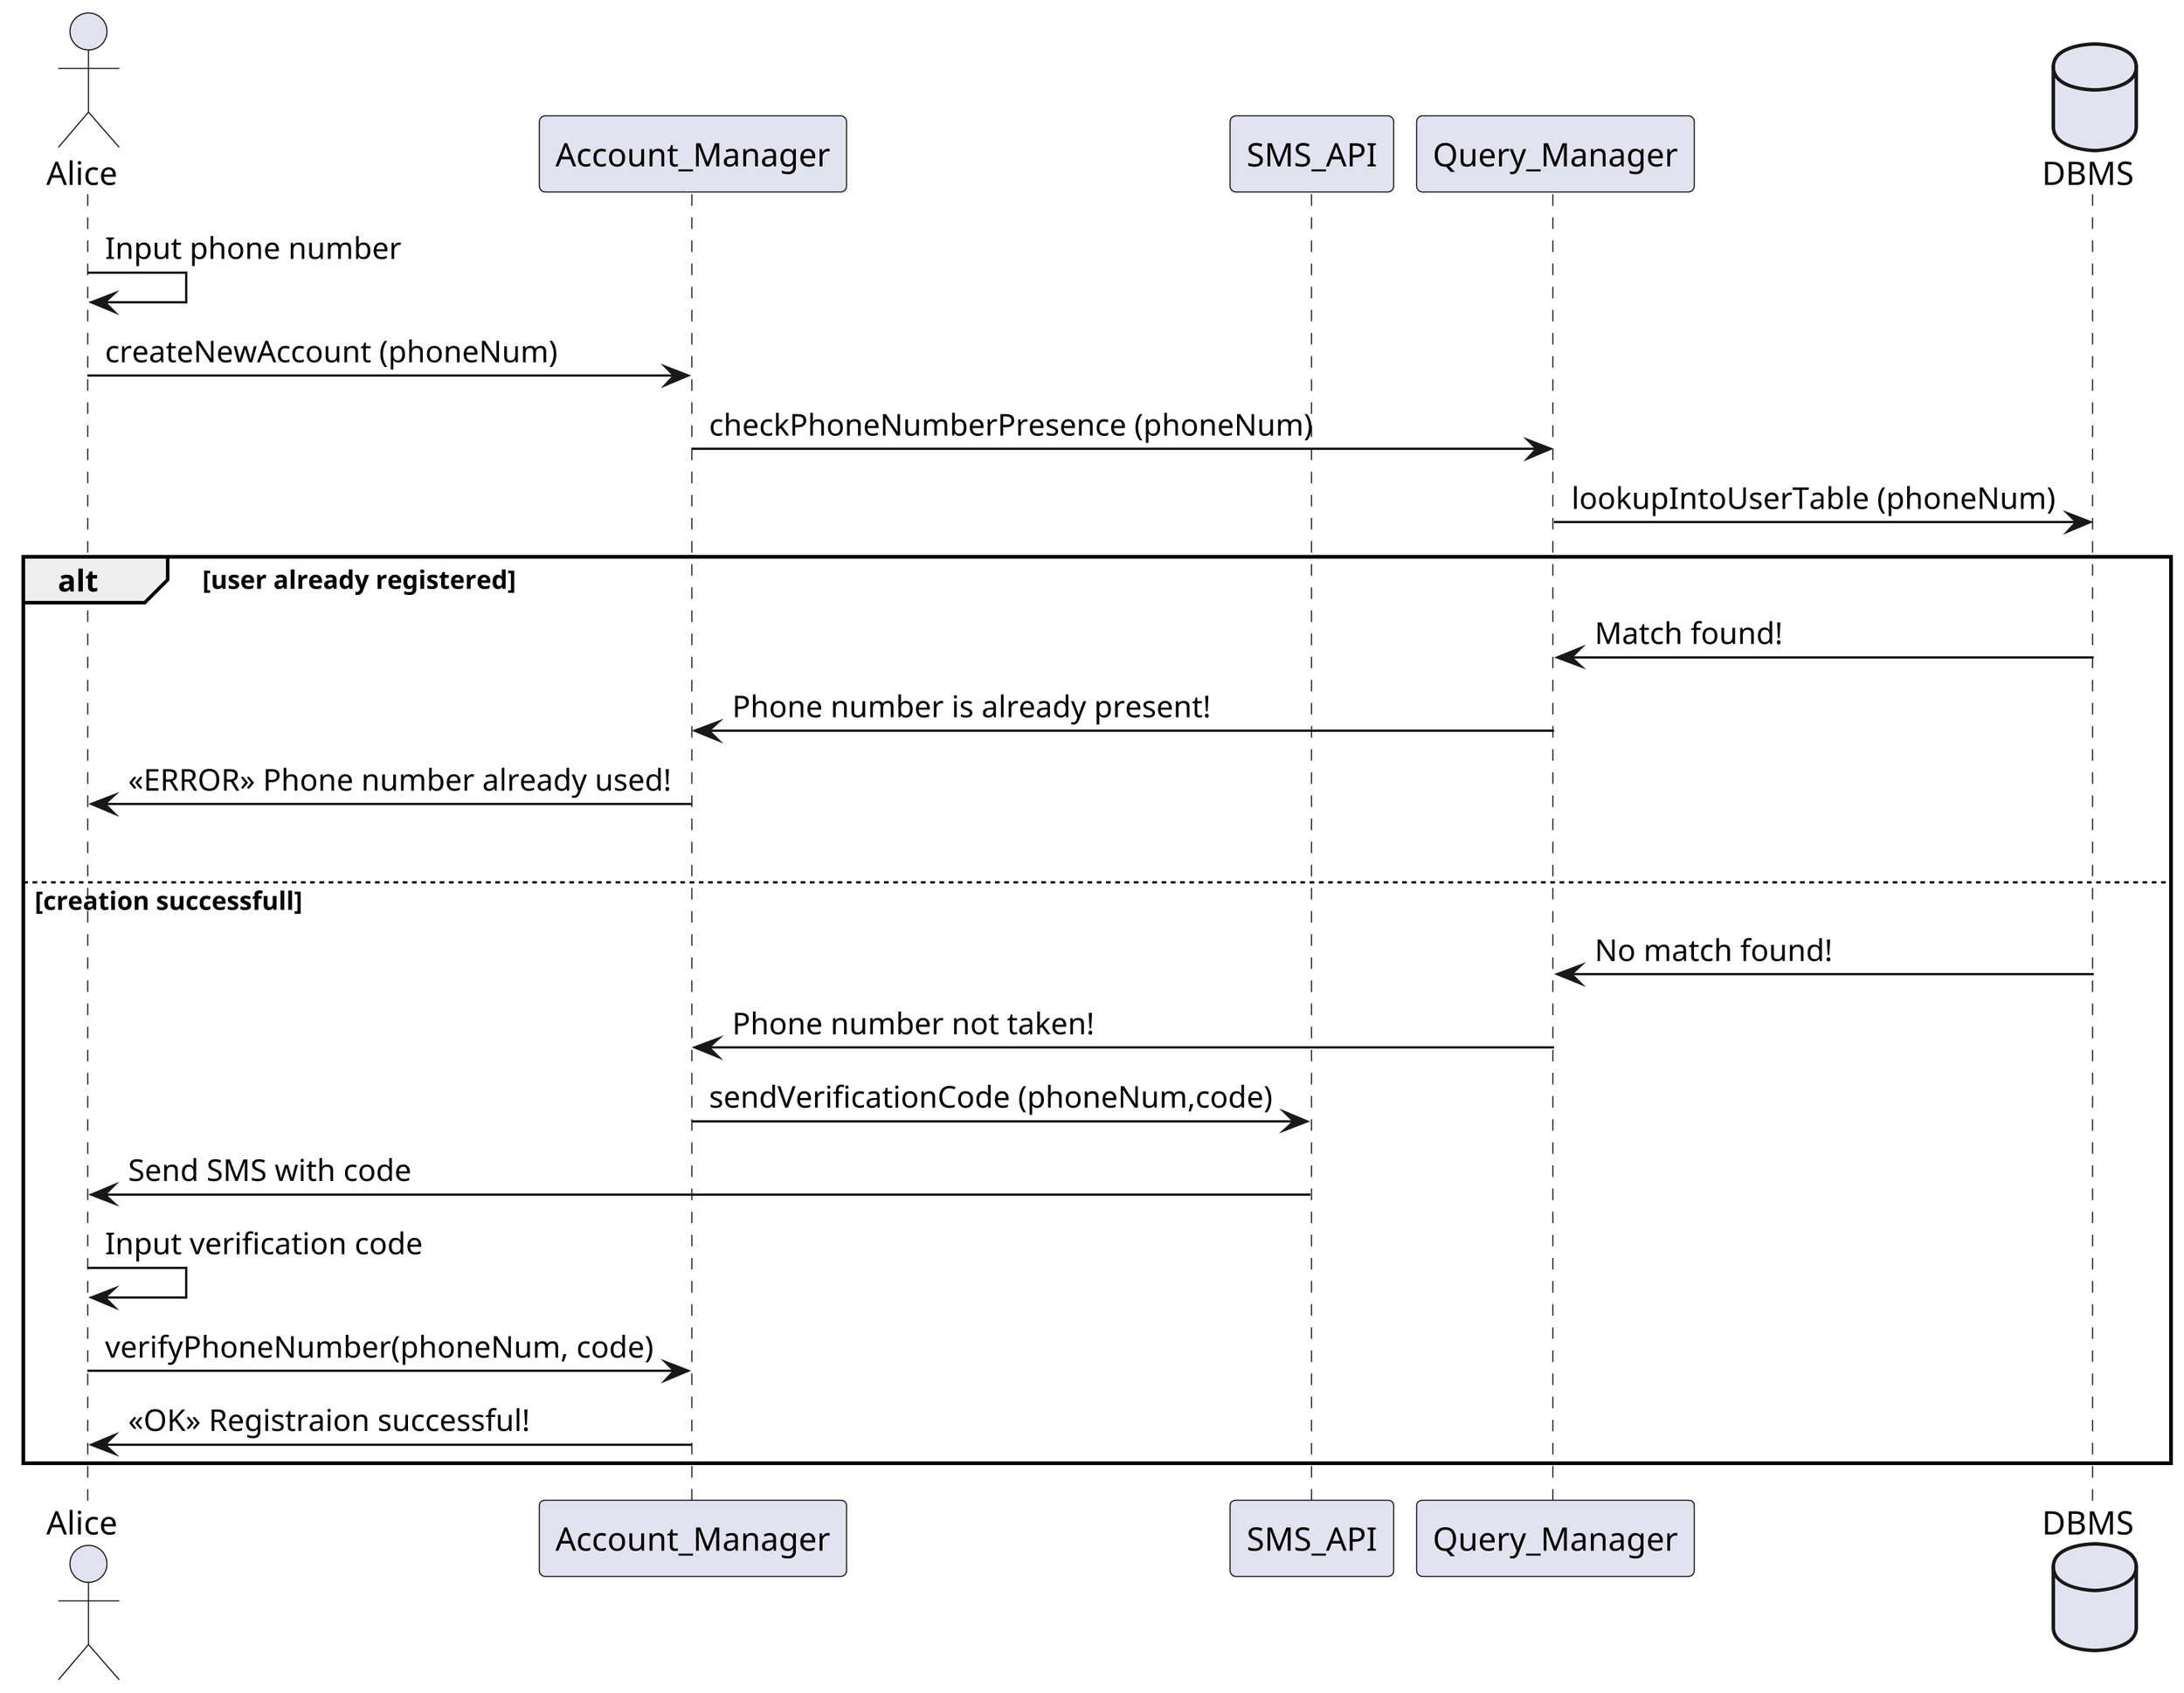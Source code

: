 @startuml seq_register_new_account

skinparam {
   dpi 300
}

actor Alice as a
participant Account_Manager as am
participant SMS_API as sms
participant Query_Manager as qm
database DBMS as db

a -> a : Input phone number
a -> am : createNewAccount (phoneNum)
am -> qm : checkPhoneNumberPresence (phoneNum)
qm -> db : lookupIntoUserTable (phoneNum)
alt user already registered
    db -> qm : Match found!
    qm -> am : Phone number is already present!
    am->a : <<ERROR>> Phone number already used!
    |||
else creation successfull
    db -> qm : No match found!
    qm -> am : Phone number not taken!
    am -> sms : sendVerificationCode (phoneNum,code)
    sms -> a : Send SMS with code
    a -> a : Input verification code
    a -> am : verifyPhoneNumber(phoneNum, code)
    am -> a : <<OK>> Registraion successful!
end

@enduml